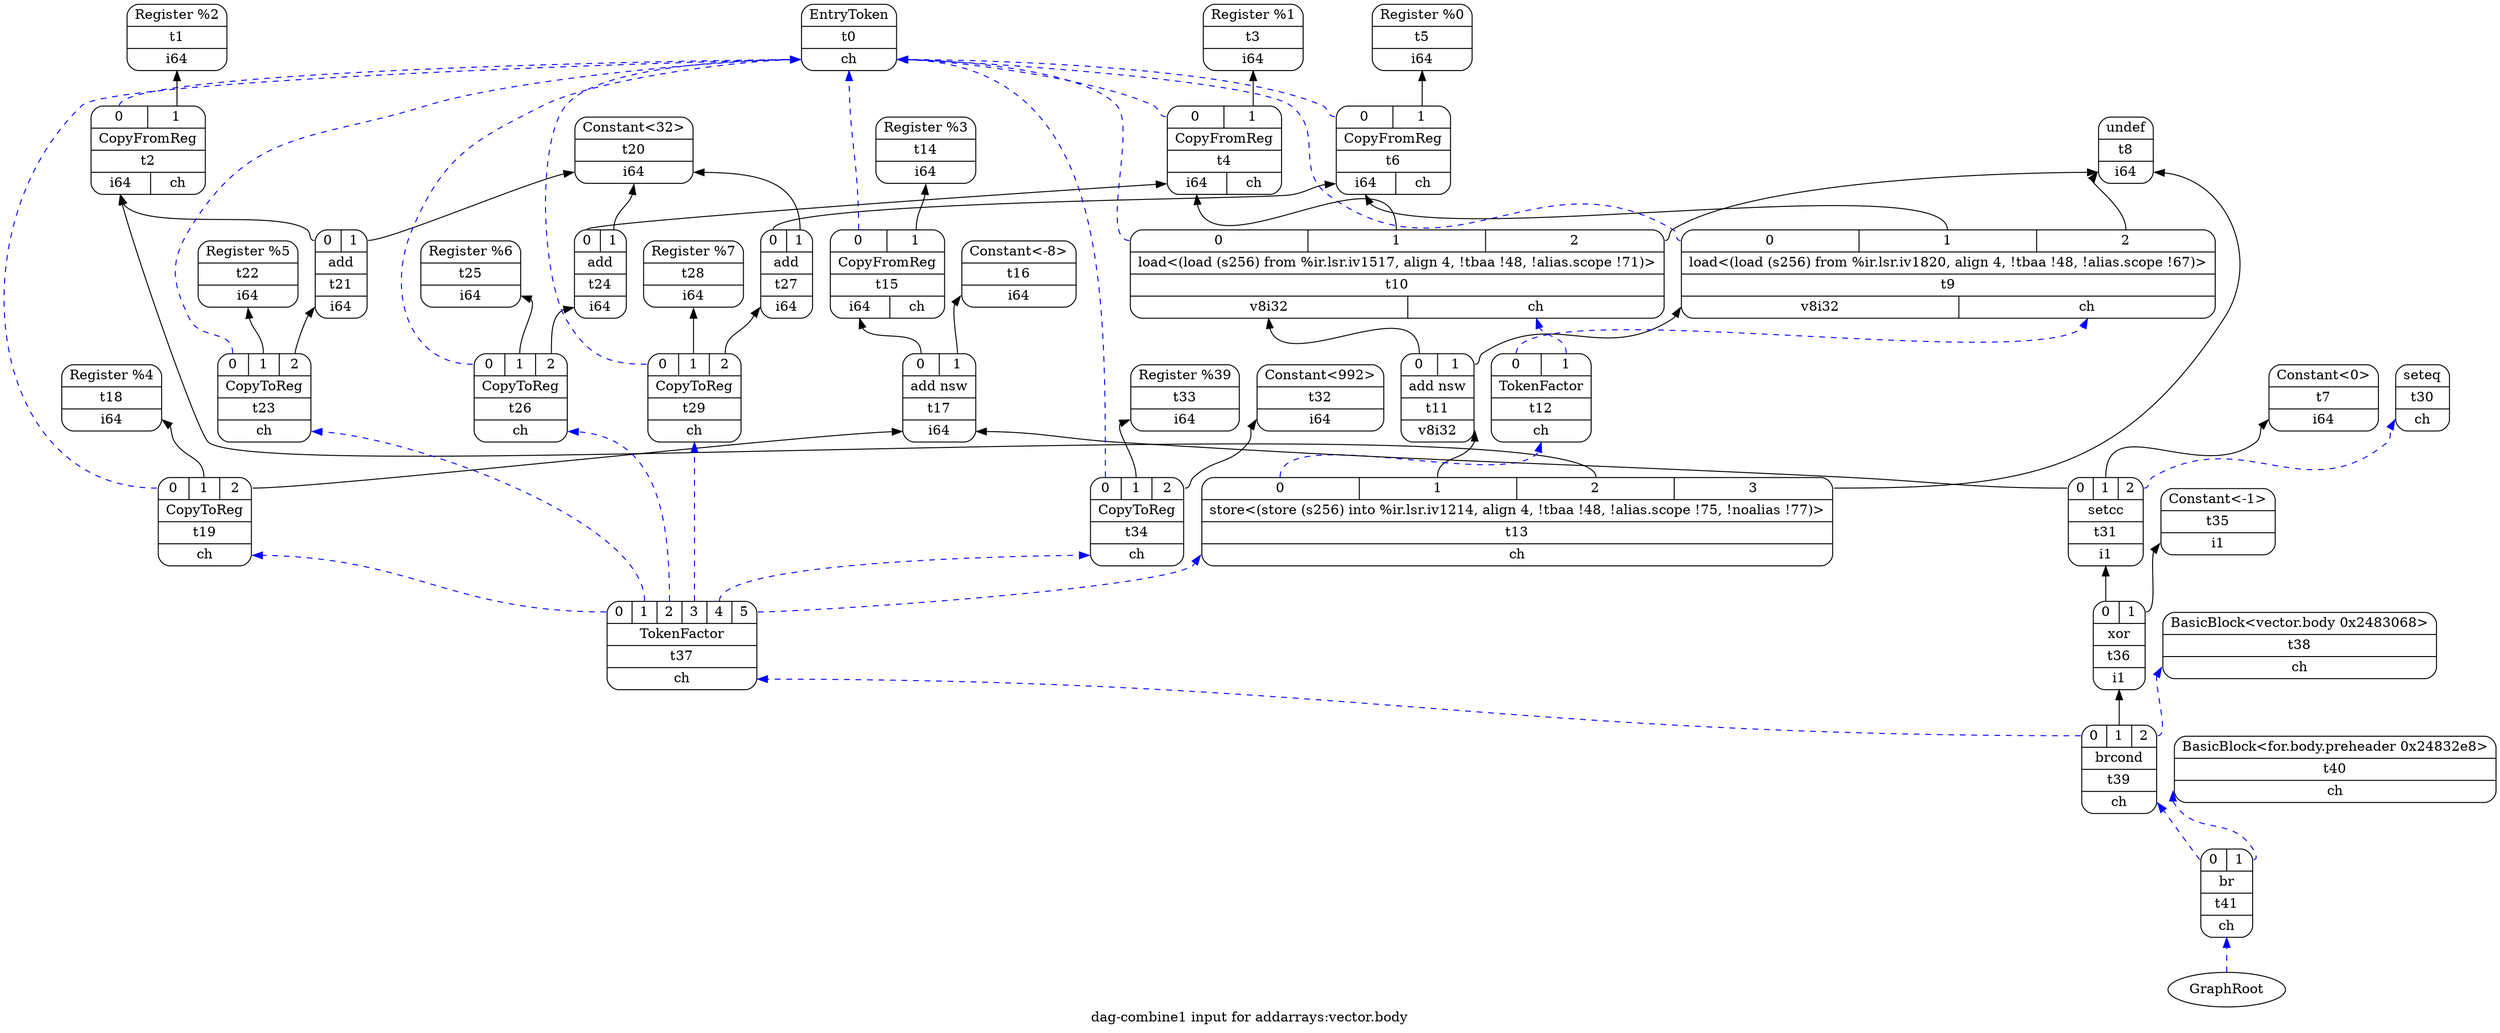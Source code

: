 digraph "dag-combine1 input for addarrays:vector.body" {
	rankdir="BT";
	label="dag-combine1 input for addarrays:vector.body";

	Node0x23d3f68 [shape=record,shape=Mrecord,label="{EntryToken|t0|{<d0>ch}}"];
	Node0x248c3a0 [shape=record,shape=Mrecord,label="{Register %2|t1|{<d0>i64}}"];
	Node0x2485838 [shape=record,shape=Mrecord,label="{{<s0>0|<s1>1}|CopyFromReg|t2|{<d0>i64|<d1>ch}}"];
	Node0x2485838:s0 -> Node0x23d3f68:d0[color=blue,style=dashed];
	Node0x2485838:s1 -> Node0x248c3a0:d0;
	Node0x2488f90 [shape=record,shape=Mrecord,label="{Register %1|t3|{<d0>i64}}"];
	Node0x248c408 [shape=record,shape=Mrecord,label="{{<s0>0|<s1>1}|CopyFromReg|t4|{<d0>i64|<d1>ch}}"];
	Node0x248c408:s0 -> Node0x23d3f68:d0[color=blue,style=dashed];
	Node0x248c408:s1 -> Node0x2488f90:d0;
	Node0x2488568 [shape=record,shape=Mrecord,label="{Register %0|t5|{<d0>i64}}"];
	Node0x2485f88 [shape=record,shape=Mrecord,label="{{<s0>0|<s1>1}|CopyFromReg|t6|{<d0>i64|<d1>ch}}"];
	Node0x2485f88:s0 -> Node0x23d3f68:d0[color=blue,style=dashed];
	Node0x2485f88:s1 -> Node0x2488568:d0;
	Node0x2480c20 [shape=record,shape=Mrecord,label="{Constant\<0\>|t7|{<d0>i64}}"];
	Node0x248d038 [shape=record,shape=Mrecord,label="{undef|t8|{<d0>i64}}"];
	Node0x248c678 [shape=record,shape=Mrecord,label="{{<s0>0|<s1>1|<s2>2}|load\<(load (s256) from %ir.lsr.iv1820, align 4, !tbaa !48, !alias.scope !67)\>|t9|{<d0>v8i32|<d1>ch}}"];
	Node0x248c678:s0 -> Node0x23d3f68:d0[color=blue,style=dashed];
	Node0x248c678:s1 -> Node0x2485f88:d0;
	Node0x248c678:s2 -> Node0x248d038:d0;
	Node0x2480e90 [shape=record,shape=Mrecord,label="{{<s0>0|<s1>1|<s2>2}|load\<(load (s256) from %ir.lsr.iv1517, align 4, !tbaa !48, !alias.scope !71)\>|t10|{<d0>v8i32|<d1>ch}}"];
	Node0x2480e90:s0 -> Node0x23d3f68:d0[color=blue,style=dashed];
	Node0x2480e90:s1 -> Node0x248c408:d0;
	Node0x2480e90:s2 -> Node0x248d038:d0;
	Node0x2485698 [shape=record,shape=Mrecord,label="{{<s0>0|<s1>1}|add nsw|t11|{<d0>v8i32}}"];
	Node0x2485698:s0 -> Node0x2480e90:d0;
	Node0x2485698:s1 -> Node0x248c678:d0;
	Node0x2481030 [shape=record,shape=Mrecord,label="{{<s0>0|<s1>1}|TokenFactor|t12|{<d0>ch}}"];
	Node0x2481030:s0 -> Node0x248c678:d1[color=blue,style=dashed];
	Node0x2481030:s1 -> Node0x2480e90:d1[color=blue,style=dashed];
	Node0x248c818 [shape=record,shape=Mrecord,label="{{<s0>0|<s1>1|<s2>2|<s3>3}|store\<(store (s256) into %ir.lsr.iv1214, align 4, !tbaa !48, !alias.scope !75, !noalias !77)\>|t13|{<d0>ch}}"];
	Node0x248c818:s0 -> Node0x2481030:d0[color=blue,style=dashed];
	Node0x248c818:s1 -> Node0x2485698:d0;
	Node0x248c818:s2 -> Node0x2485838:d0;
	Node0x248c818:s3 -> Node0x248d038:d0;
	Node0x2485630 [shape=record,shape=Mrecord,label="{Register %3|t14|{<d0>i64}}"];
	Node0x2481098 [shape=record,shape=Mrecord,label="{{<s0>0|<s1>1}|CopyFromReg|t15|{<d0>i64|<d1>ch}}"];
	Node0x2481098:s0 -> Node0x23d3f68:d0[color=blue,style=dashed];
	Node0x2481098:s1 -> Node0x2485630:d0;
	Node0x2485aa8 [shape=record,shape=Mrecord,label="{Constant\<-8\>|t16|{<d0>i64}}"];
	Node0x2486128 [shape=record,shape=Mrecord,label="{{<s0>0|<s1>1}|add nsw|t17|{<d0>i64}}"];
	Node0x2486128:s0 -> Node0x2481098:d0;
	Node0x2486128:s1 -> Node0x2485aa8:d0;
	Node0x2488708 [shape=record,shape=Mrecord,label="{Register %4|t18|{<d0>i64}}"];
	Node0x2480d58 [shape=record,shape=Mrecord,label="{{<s0>0|<s1>1|<s2>2}|CopyToReg|t19|{<d0>ch}}"];
	Node0x2480d58:s0 -> Node0x23d3f68:d0[color=blue,style=dashed];
	Node0x2480d58:s1 -> Node0x2488708:d0;
	Node0x2480d58:s2 -> Node0x2486128:d0;
	Node0x248c2d0 [shape=record,shape=Mrecord,label="{Constant\<32\>|t20|{<d0>i64}}"];
	Node0x2485cb0 [shape=record,shape=Mrecord,label="{{<s0>0|<s1>1}|add|t21|{<d0>i64}}"];
	Node0x2485cb0:s0 -> Node0x2485838:d0;
	Node0x2485cb0:s1 -> Node0x248c2d0:d0;
	Node0x24801f8 [shape=record,shape=Mrecord,label="{Register %5|t22|{<d0>i64}}"];
	Node0x2480f60 [shape=record,shape=Mrecord,label="{{<s0>0|<s1>1|<s2>2}|CopyToReg|t23|{<d0>ch}}"];
	Node0x2480f60:s0 -> Node0x23d3f68:d0[color=blue,style=dashed];
	Node0x2480f60:s1 -> Node0x24801f8:d0;
	Node0x2480f60:s2 -> Node0x2485cb0:d0;
	Node0x2480b50 [shape=record,shape=Mrecord,label="{{<s0>0|<s1>1}|add|t24|{<d0>i64}}"];
	Node0x2480b50:s0 -> Node0x248c408:d0;
	Node0x2480b50:s1 -> Node0x248c2d0:d0;
	Node0x2480c88 [shape=record,shape=Mrecord,label="{Register %6|t25|{<d0>i64}}"];
	Node0x2480398 [shape=record,shape=Mrecord,label="{{<s0>0|<s1>1|<s2>2}|CopyToReg|t26|{<d0>ch}}"];
	Node0x2480398:s0 -> Node0x23d3f68:d0[color=blue,style=dashed];
	Node0x2480398:s1 -> Node0x2480c88:d0;
	Node0x2480398:s2 -> Node0x2480b50:d0;
	Node0x2480878 [shape=record,shape=Mrecord,label="{{<s0>0|<s1>1}|add|t27|{<d0>i64}}"];
	Node0x2480878:s0 -> Node0x2485f88:d0;
	Node0x2480878:s1 -> Node0x248c2d0:d0;
	Node0x2480e28 [shape=record,shape=Mrecord,label="{Register %7|t28|{<d0>i64}}"];
	Node0x2480330 [shape=record,shape=Mrecord,label="{{<s0>0|<s1>1|<s2>2}|CopyToReg|t29|{<d0>ch}}"];
	Node0x2480330:s0 -> Node0x23d3f68:d0[color=blue,style=dashed];
	Node0x2480330:s1 -> Node0x2480e28:d0;
	Node0x2480330:s2 -> Node0x2480878:d0;
	Node0x24889e0 [shape=record,shape=Mrecord,label="{seteq|t30|{<d0>ch}}"];
	Node0x2488b80 [shape=record,shape=Mrecord,label="{{<s0>0|<s1>1|<s2>2}|setcc|t31|{<d0>i1}}"];
	Node0x2488b80:s0 -> Node0x2486128:d0;
	Node0x2488b80:s1 -> Node0x2480c20:d0;
	Node0x2488b80:s2 -> Node0x24889e0:d0[color=blue,style=dashed];
	Node0x2480a80 [shape=record,shape=Mrecord,label="{Constant\<992\>|t32|{<d0>i64}}"];
	Node0x2488df0 [shape=record,shape=Mrecord,label="{Register %39|t33|{<d0>i64}}"];
	Node0x2486260 [shape=record,shape=Mrecord,label="{{<s0>0|<s1>1|<s2>2}|CopyToReg|t34|{<d0>ch}}"];
	Node0x2486260:s0 -> Node0x23d3f68:d0[color=blue,style=dashed];
	Node0x2486260:s1 -> Node0x2488df0:d0;
	Node0x2486260:s2 -> Node0x2480a80:d0;
	Node0x248ce98 [shape=record,shape=Mrecord,label="{Constant\<-1\>|t35|{<d0>i1}}"];
	Node0x248cc28 [shape=record,shape=Mrecord,label="{{<s0>0|<s1>1}|xor|t36|{<d0>i1}}"];
	Node0x248cc28:s0 -> Node0x2488b80:d0;
	Node0x248cc28:s1 -> Node0x248ce98:d0;
	Node0x2485970 [shape=record,shape=Mrecord,label="{{<s0>0|<s1>1|<s2>2|<s3>3|<s4>4|<s5>5}|TokenFactor|t37|{<d0>ch}}"];
	Node0x2485970:s0 -> Node0x2480d58:d0[color=blue,style=dashed];
	Node0x2485970:s1 -> Node0x2480f60:d0[color=blue,style=dashed];
	Node0x2485970:s2 -> Node0x2480398:d0[color=blue,style=dashed];
	Node0x2485970:s3 -> Node0x2480330:d0[color=blue,style=dashed];
	Node0x2485970:s4 -> Node0x2486260:d0[color=blue,style=dashed];
	Node0x2485970:s5 -> Node0x248c818:d0[color=blue,style=dashed];
	Node0x2480190 [shape=record,shape=Mrecord,label="{BasicBlock\<vector.body 0x2483068\>|t38|{<d0>ch}}"];
	Node0x2485768 [shape=record,shape=Mrecord,label="{{<s0>0|<s1>1|<s2>2}|brcond|t39|{<d0>ch}}"];
	Node0x2485768:s0 -> Node0x2485970:d0[color=blue,style=dashed];
	Node0x2485768:s1 -> Node0x248cc28:d0;
	Node0x2485768:s2 -> Node0x2480190:d0[color=blue,style=dashed];
	Node0x2485d80 [shape=record,shape=Mrecord,label="{BasicBlock\<for.body.preheader 0x24832e8\>|t40|{<d0>ch}}"];
	Node0x24882f8 [shape=record,shape=Mrecord,label="{{<s0>0|<s1>1}|br|t41|{<d0>ch}}"];
	Node0x24882f8:s0 -> Node0x2485768:d0[color=blue,style=dashed];
	Node0x24882f8:s1 -> Node0x2485d80:d0[color=blue,style=dashed];
	Node0x0[ plaintext=circle, label ="GraphRoot"];
	Node0x0 -> Node0x24882f8:d0[color=blue,style=dashed];
}
